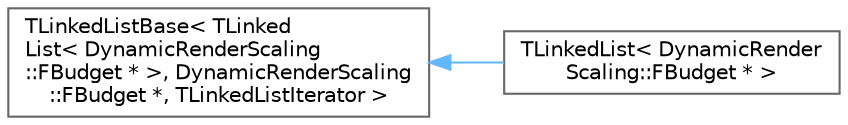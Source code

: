 digraph "Graphical Class Hierarchy"
{
 // INTERACTIVE_SVG=YES
 // LATEX_PDF_SIZE
  bgcolor="transparent";
  edge [fontname=Helvetica,fontsize=10,labelfontname=Helvetica,labelfontsize=10];
  node [fontname=Helvetica,fontsize=10,shape=box,height=0.2,width=0.4];
  rankdir="LR";
  Node0 [id="Node000000",label="TLinkedListBase\< TLinked\lList\< DynamicRenderScaling\l::FBudget * \>, DynamicRenderScaling\l::FBudget *, TLinkedListIterator \>",height=0.2,width=0.4,color="grey40", fillcolor="white", style="filled",URL="$d7/da3/classTLinkedListBase.html",tooltip=" "];
  Node0 -> Node1 [id="edge6380_Node000000_Node000001",dir="back",color="steelblue1",style="solid",tooltip=" "];
  Node1 [id="Node000001",label="TLinkedList\< DynamicRender\lScaling::FBudget * \>",height=0.2,width=0.4,color="grey40", fillcolor="white", style="filled",URL="$de/dab/classTLinkedList.html",tooltip=" "];
}
